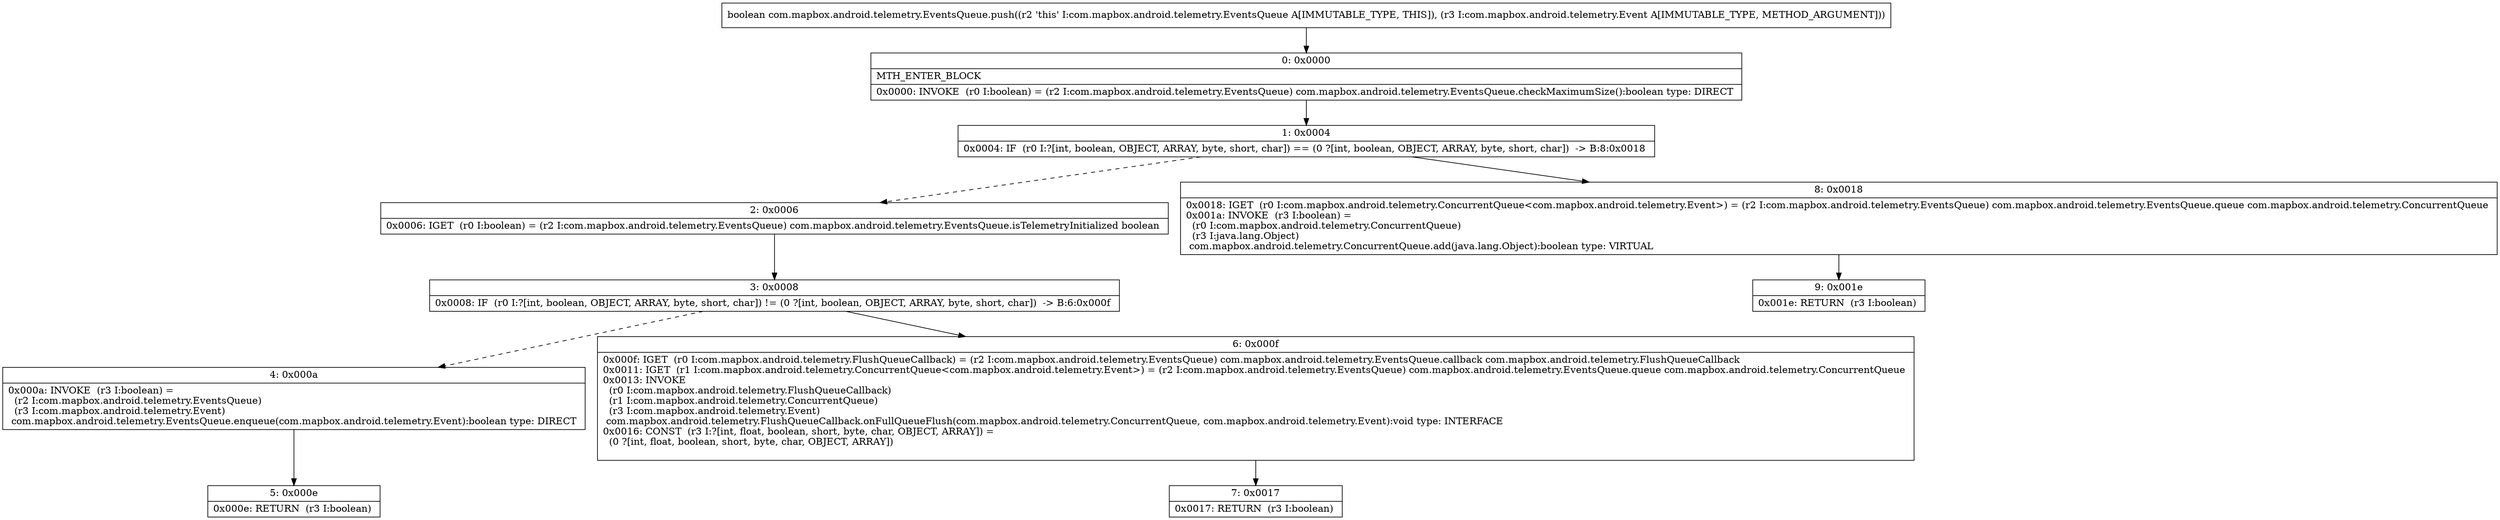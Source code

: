 digraph "CFG forcom.mapbox.android.telemetry.EventsQueue.push(Lcom\/mapbox\/android\/telemetry\/Event;)Z" {
Node_0 [shape=record,label="{0\:\ 0x0000|MTH_ENTER_BLOCK\l|0x0000: INVOKE  (r0 I:boolean) = (r2 I:com.mapbox.android.telemetry.EventsQueue) com.mapbox.android.telemetry.EventsQueue.checkMaximumSize():boolean type: DIRECT \l}"];
Node_1 [shape=record,label="{1\:\ 0x0004|0x0004: IF  (r0 I:?[int, boolean, OBJECT, ARRAY, byte, short, char]) == (0 ?[int, boolean, OBJECT, ARRAY, byte, short, char])  \-\> B:8:0x0018 \l}"];
Node_2 [shape=record,label="{2\:\ 0x0006|0x0006: IGET  (r0 I:boolean) = (r2 I:com.mapbox.android.telemetry.EventsQueue) com.mapbox.android.telemetry.EventsQueue.isTelemetryInitialized boolean \l}"];
Node_3 [shape=record,label="{3\:\ 0x0008|0x0008: IF  (r0 I:?[int, boolean, OBJECT, ARRAY, byte, short, char]) != (0 ?[int, boolean, OBJECT, ARRAY, byte, short, char])  \-\> B:6:0x000f \l}"];
Node_4 [shape=record,label="{4\:\ 0x000a|0x000a: INVOKE  (r3 I:boolean) = \l  (r2 I:com.mapbox.android.telemetry.EventsQueue)\l  (r3 I:com.mapbox.android.telemetry.Event)\l com.mapbox.android.telemetry.EventsQueue.enqueue(com.mapbox.android.telemetry.Event):boolean type: DIRECT \l}"];
Node_5 [shape=record,label="{5\:\ 0x000e|0x000e: RETURN  (r3 I:boolean) \l}"];
Node_6 [shape=record,label="{6\:\ 0x000f|0x000f: IGET  (r0 I:com.mapbox.android.telemetry.FlushQueueCallback) = (r2 I:com.mapbox.android.telemetry.EventsQueue) com.mapbox.android.telemetry.EventsQueue.callback com.mapbox.android.telemetry.FlushQueueCallback \l0x0011: IGET  (r1 I:com.mapbox.android.telemetry.ConcurrentQueue\<com.mapbox.android.telemetry.Event\>) = (r2 I:com.mapbox.android.telemetry.EventsQueue) com.mapbox.android.telemetry.EventsQueue.queue com.mapbox.android.telemetry.ConcurrentQueue \l0x0013: INVOKE  \l  (r0 I:com.mapbox.android.telemetry.FlushQueueCallback)\l  (r1 I:com.mapbox.android.telemetry.ConcurrentQueue)\l  (r3 I:com.mapbox.android.telemetry.Event)\l com.mapbox.android.telemetry.FlushQueueCallback.onFullQueueFlush(com.mapbox.android.telemetry.ConcurrentQueue, com.mapbox.android.telemetry.Event):void type: INTERFACE \l0x0016: CONST  (r3 I:?[int, float, boolean, short, byte, char, OBJECT, ARRAY]) = \l  (0 ?[int, float, boolean, short, byte, char, OBJECT, ARRAY])\l \l}"];
Node_7 [shape=record,label="{7\:\ 0x0017|0x0017: RETURN  (r3 I:boolean) \l}"];
Node_8 [shape=record,label="{8\:\ 0x0018|0x0018: IGET  (r0 I:com.mapbox.android.telemetry.ConcurrentQueue\<com.mapbox.android.telemetry.Event\>) = (r2 I:com.mapbox.android.telemetry.EventsQueue) com.mapbox.android.telemetry.EventsQueue.queue com.mapbox.android.telemetry.ConcurrentQueue \l0x001a: INVOKE  (r3 I:boolean) = \l  (r0 I:com.mapbox.android.telemetry.ConcurrentQueue)\l  (r3 I:java.lang.Object)\l com.mapbox.android.telemetry.ConcurrentQueue.add(java.lang.Object):boolean type: VIRTUAL \l}"];
Node_9 [shape=record,label="{9\:\ 0x001e|0x001e: RETURN  (r3 I:boolean) \l}"];
MethodNode[shape=record,label="{boolean com.mapbox.android.telemetry.EventsQueue.push((r2 'this' I:com.mapbox.android.telemetry.EventsQueue A[IMMUTABLE_TYPE, THIS]), (r3 I:com.mapbox.android.telemetry.Event A[IMMUTABLE_TYPE, METHOD_ARGUMENT])) }"];
MethodNode -> Node_0;
Node_0 -> Node_1;
Node_1 -> Node_2[style=dashed];
Node_1 -> Node_8;
Node_2 -> Node_3;
Node_3 -> Node_4[style=dashed];
Node_3 -> Node_6;
Node_4 -> Node_5;
Node_6 -> Node_7;
Node_8 -> Node_9;
}

